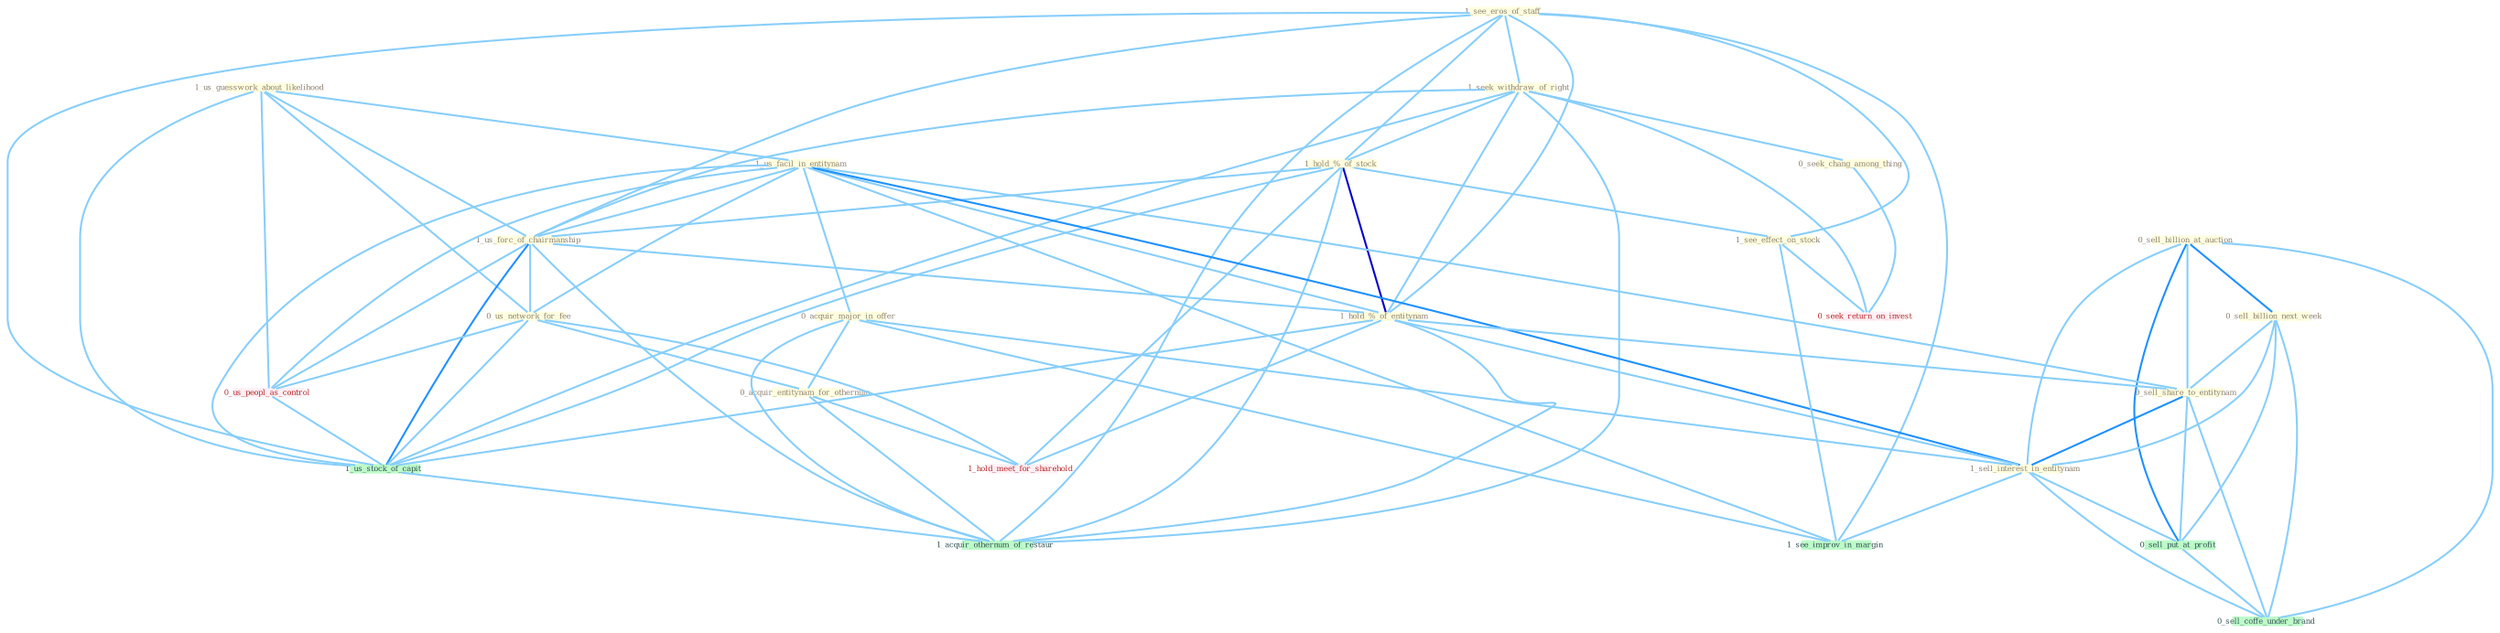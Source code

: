 Graph G{ 
    node
    [shape=polygon,style=filled,width=.5,height=.06,color="#BDFCC9",fixedsize=true,fontsize=4,
    fontcolor="#2f4f4f"];
    {node
    [color="#ffffe0", fontcolor="#8b7d6b"] "1_us_guesswork_about_likelihood " "0_sell_billion_at_auction " "0_sell_billion_next_week " "1_see_eros_of_staff " "1_seek_withdraw_of_right " "1_hold_%_of_stock " "1_us_facil_in_entitynam " "0_seek_chang_among_thing " "0_acquir_major_in_offer " "1_us_forc_of_chairmanship " "0_us_network_for_fee " "1_hold_%_of_entitynam " "0_sell_share_to_entitynam " "1_sell_interest_in_entitynam " "1_see_effect_on_stock " "0_acquir_entitynam_for_othernum "}
{node [color="#fff0f5", fontcolor="#b22222"] "0_us_peopl_as_control " "0_seek_return_on_invest " "1_hold_meet_for_sharehold "}
edge [color="#B0E2FF"];

	"1_us_guesswork_about_likelihood " -- "1_us_facil_in_entitynam " [w="1", color="#87cefa" ];
	"1_us_guesswork_about_likelihood " -- "1_us_forc_of_chairmanship " [w="1", color="#87cefa" ];
	"1_us_guesswork_about_likelihood " -- "0_us_network_for_fee " [w="1", color="#87cefa" ];
	"1_us_guesswork_about_likelihood " -- "0_us_peopl_as_control " [w="1", color="#87cefa" ];
	"1_us_guesswork_about_likelihood " -- "1_us_stock_of_capit " [w="1", color="#87cefa" ];
	"0_sell_billion_at_auction " -- "0_sell_billion_next_week " [w="2", color="#1e90ff" , len=0.8];
	"0_sell_billion_at_auction " -- "0_sell_share_to_entitynam " [w="1", color="#87cefa" ];
	"0_sell_billion_at_auction " -- "1_sell_interest_in_entitynam " [w="1", color="#87cefa" ];
	"0_sell_billion_at_auction " -- "0_sell_put_at_profit " [w="2", color="#1e90ff" , len=0.8];
	"0_sell_billion_at_auction " -- "0_sell_coffe_under_brand " [w="1", color="#87cefa" ];
	"0_sell_billion_next_week " -- "0_sell_share_to_entitynam " [w="1", color="#87cefa" ];
	"0_sell_billion_next_week " -- "1_sell_interest_in_entitynam " [w="1", color="#87cefa" ];
	"0_sell_billion_next_week " -- "0_sell_put_at_profit " [w="1", color="#87cefa" ];
	"0_sell_billion_next_week " -- "0_sell_coffe_under_brand " [w="1", color="#87cefa" ];
	"1_see_eros_of_staff " -- "1_seek_withdraw_of_right " [w="1", color="#87cefa" ];
	"1_see_eros_of_staff " -- "1_hold_%_of_stock " [w="1", color="#87cefa" ];
	"1_see_eros_of_staff " -- "1_us_forc_of_chairmanship " [w="1", color="#87cefa" ];
	"1_see_eros_of_staff " -- "1_hold_%_of_entitynam " [w="1", color="#87cefa" ];
	"1_see_eros_of_staff " -- "1_see_effect_on_stock " [w="1", color="#87cefa" ];
	"1_see_eros_of_staff " -- "1_us_stock_of_capit " [w="1", color="#87cefa" ];
	"1_see_eros_of_staff " -- "1_see_improv_in_margin " [w="1", color="#87cefa" ];
	"1_see_eros_of_staff " -- "1_acquir_othernum_of_restaur " [w="1", color="#87cefa" ];
	"1_seek_withdraw_of_right " -- "1_hold_%_of_stock " [w="1", color="#87cefa" ];
	"1_seek_withdraw_of_right " -- "0_seek_chang_among_thing " [w="1", color="#87cefa" ];
	"1_seek_withdraw_of_right " -- "1_us_forc_of_chairmanship " [w="1", color="#87cefa" ];
	"1_seek_withdraw_of_right " -- "1_hold_%_of_entitynam " [w="1", color="#87cefa" ];
	"1_seek_withdraw_of_right " -- "0_seek_return_on_invest " [w="1", color="#87cefa" ];
	"1_seek_withdraw_of_right " -- "1_us_stock_of_capit " [w="1", color="#87cefa" ];
	"1_seek_withdraw_of_right " -- "1_acquir_othernum_of_restaur " [w="1", color="#87cefa" ];
	"1_hold_%_of_stock " -- "1_us_forc_of_chairmanship " [w="1", color="#87cefa" ];
	"1_hold_%_of_stock " -- "1_hold_%_of_entitynam " [w="3", color="#0000cd" , len=0.6];
	"1_hold_%_of_stock " -- "1_see_effect_on_stock " [w="1", color="#87cefa" ];
	"1_hold_%_of_stock " -- "1_us_stock_of_capit " [w="1", color="#87cefa" ];
	"1_hold_%_of_stock " -- "1_hold_meet_for_sharehold " [w="1", color="#87cefa" ];
	"1_hold_%_of_stock " -- "1_acquir_othernum_of_restaur " [w="1", color="#87cefa" ];
	"1_us_facil_in_entitynam " -- "0_acquir_major_in_offer " [w="1", color="#87cefa" ];
	"1_us_facil_in_entitynam " -- "1_us_forc_of_chairmanship " [w="1", color="#87cefa" ];
	"1_us_facil_in_entitynam " -- "0_us_network_for_fee " [w="1", color="#87cefa" ];
	"1_us_facil_in_entitynam " -- "1_hold_%_of_entitynam " [w="1", color="#87cefa" ];
	"1_us_facil_in_entitynam " -- "0_sell_share_to_entitynam " [w="1", color="#87cefa" ];
	"1_us_facil_in_entitynam " -- "1_sell_interest_in_entitynam " [w="2", color="#1e90ff" , len=0.8];
	"1_us_facil_in_entitynam " -- "0_us_peopl_as_control " [w="1", color="#87cefa" ];
	"1_us_facil_in_entitynam " -- "1_us_stock_of_capit " [w="1", color="#87cefa" ];
	"1_us_facil_in_entitynam " -- "1_see_improv_in_margin " [w="1", color="#87cefa" ];
	"0_seek_chang_among_thing " -- "0_seek_return_on_invest " [w="1", color="#87cefa" ];
	"0_acquir_major_in_offer " -- "1_sell_interest_in_entitynam " [w="1", color="#87cefa" ];
	"0_acquir_major_in_offer " -- "0_acquir_entitynam_for_othernum " [w="1", color="#87cefa" ];
	"0_acquir_major_in_offer " -- "1_see_improv_in_margin " [w="1", color="#87cefa" ];
	"0_acquir_major_in_offer " -- "1_acquir_othernum_of_restaur " [w="1", color="#87cefa" ];
	"1_us_forc_of_chairmanship " -- "0_us_network_for_fee " [w="1", color="#87cefa" ];
	"1_us_forc_of_chairmanship " -- "1_hold_%_of_entitynam " [w="1", color="#87cefa" ];
	"1_us_forc_of_chairmanship " -- "0_us_peopl_as_control " [w="1", color="#87cefa" ];
	"1_us_forc_of_chairmanship " -- "1_us_stock_of_capit " [w="2", color="#1e90ff" , len=0.8];
	"1_us_forc_of_chairmanship " -- "1_acquir_othernum_of_restaur " [w="1", color="#87cefa" ];
	"0_us_network_for_fee " -- "0_acquir_entitynam_for_othernum " [w="1", color="#87cefa" ];
	"0_us_network_for_fee " -- "0_us_peopl_as_control " [w="1", color="#87cefa" ];
	"0_us_network_for_fee " -- "1_us_stock_of_capit " [w="1", color="#87cefa" ];
	"0_us_network_for_fee " -- "1_hold_meet_for_sharehold " [w="1", color="#87cefa" ];
	"1_hold_%_of_entitynam " -- "0_sell_share_to_entitynam " [w="1", color="#87cefa" ];
	"1_hold_%_of_entitynam " -- "1_sell_interest_in_entitynam " [w="1", color="#87cefa" ];
	"1_hold_%_of_entitynam " -- "1_us_stock_of_capit " [w="1", color="#87cefa" ];
	"1_hold_%_of_entitynam " -- "1_hold_meet_for_sharehold " [w="1", color="#87cefa" ];
	"1_hold_%_of_entitynam " -- "1_acquir_othernum_of_restaur " [w="1", color="#87cefa" ];
	"0_sell_share_to_entitynam " -- "1_sell_interest_in_entitynam " [w="2", color="#1e90ff" , len=0.8];
	"0_sell_share_to_entitynam " -- "0_sell_put_at_profit " [w="1", color="#87cefa" ];
	"0_sell_share_to_entitynam " -- "0_sell_coffe_under_brand " [w="1", color="#87cefa" ];
	"1_sell_interest_in_entitynam " -- "0_sell_put_at_profit " [w="1", color="#87cefa" ];
	"1_sell_interest_in_entitynam " -- "1_see_improv_in_margin " [w="1", color="#87cefa" ];
	"1_sell_interest_in_entitynam " -- "0_sell_coffe_under_brand " [w="1", color="#87cefa" ];
	"1_see_effect_on_stock " -- "0_seek_return_on_invest " [w="1", color="#87cefa" ];
	"1_see_effect_on_stock " -- "1_see_improv_in_margin " [w="1", color="#87cefa" ];
	"0_acquir_entitynam_for_othernum " -- "1_hold_meet_for_sharehold " [w="1", color="#87cefa" ];
	"0_acquir_entitynam_for_othernum " -- "1_acquir_othernum_of_restaur " [w="1", color="#87cefa" ];
	"0_us_peopl_as_control " -- "1_us_stock_of_capit " [w="1", color="#87cefa" ];
	"0_sell_put_at_profit " -- "0_sell_coffe_under_brand " [w="1", color="#87cefa" ];
	"1_us_stock_of_capit " -- "1_acquir_othernum_of_restaur " [w="1", color="#87cefa" ];
}